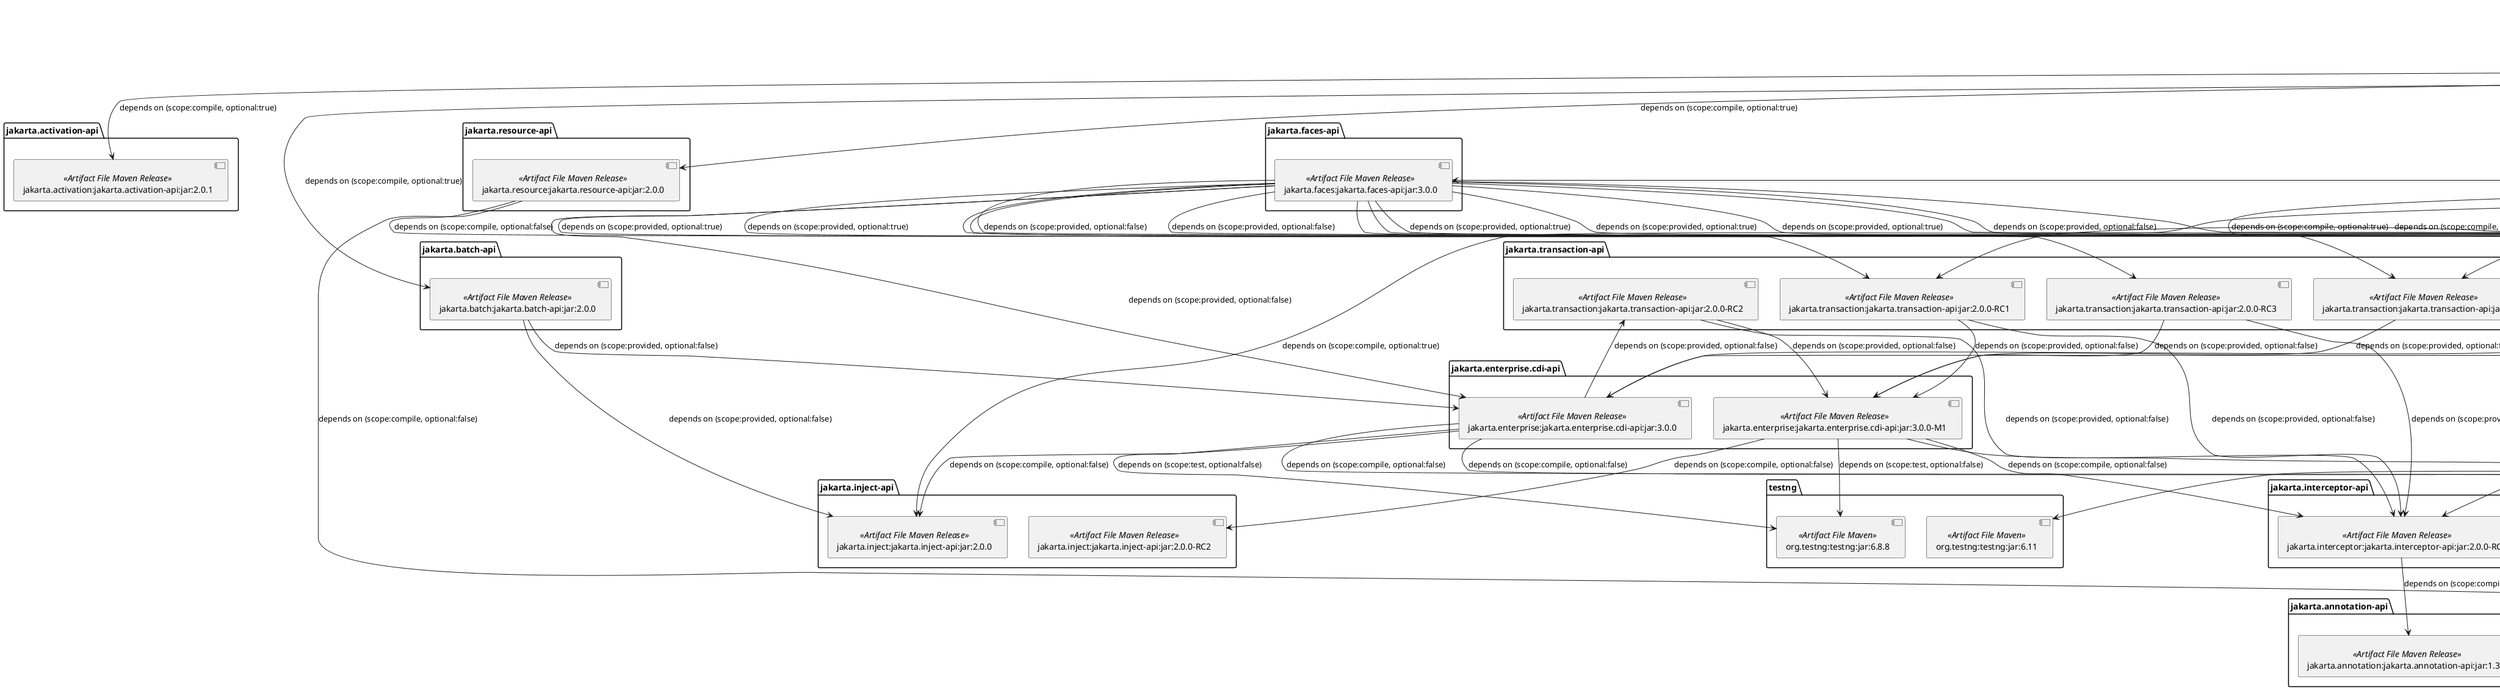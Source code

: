 @startuml
skinparam componentStyle uml2

  folder "jakarta.jakartaee-api" {
      [jakarta.platform:jakarta.jakartaee-api:jar:9.1.0] <<Artifact File Maven Platform Release>> as n28587
  }
  folder "jakarta.activation-api" {
      [jakarta.activation:jakarta.activation-api:jar:2.0.1] <<Artifact File Maven Release>> as n28230
  }
  folder "jakarta.resource-api" {
      [jakarta.resource:jakarta.resource-api:jar:2.0.0] <<Artifact File Maven Release>> as n22604
  }
  folder "jakarta.annotation-api" {
      [jakarta.annotation:jakarta.annotation-api:jar:2.0.0] <<Artifact File Maven Release>> as n7620
  }
  folder "jakarta.transaction-api" {
      [jakarta.transaction:jakarta.transaction-api:jar:2.0.0-RC1] <<Artifact File Maven Release>> as n4855
  }
  folder "jakarta.enterprise.cdi-api" {
      [jakarta.enterprise:jakarta.enterprise.cdi-api:jar:3.0.0-M1] <<Artifact File Maven Release>> as n110590
  }
  folder "testng" {
      [org.testng:testng:jar:6.8.8] <<Artifact File Maven>> as n16350
  }
  folder "jakarta.interceptor-api" {
      [jakarta.interceptor:jakarta.interceptor-api:jar:2.0.0-RC1] <<Artifact File Maven Release>> as n134802
  }
  folder "jakarta.annotation-api" {
      [jakarta.annotation:jakarta.annotation-api:jar:1.3.5] <<Artifact File Maven Release>> as n84174
  }
  folder "jakarta.inject-api" {
      [jakarta.inject:jakarta.inject-api:jar:2.0.0-RC2] <<Artifact File Maven Release>> as n154562
  }
  folder "jakarta.el-api" {
      [jakarta.el:jakarta.el-api:jar:4.0.0-RC1] <<Artifact File Maven Release>> as n552
  }
  folder "jakarta.interceptor-api" {
      [jakarta.interceptor:jakarta.interceptor-api:jar:2.0.0-RC1] <<Artifact File Maven Release>> as n134802
  }
  folder "jakarta.annotation-api" {
      [jakarta.annotation:jakarta.annotation-api:jar:1.3.5] <<Artifact File Maven Release>> as n84174
  }
  folder "jakarta.authorization-api" {
      [jakarta.authorization:jakarta.authorization-api:jar:2.0.0] <<Artifact File Maven Release>> as n20672
  }
  folder "jakarta.servlet-api" {
      [jakarta.servlet:jakarta.servlet-api:jar:5.0.0] <<Artifact File Maven Release>> as n7621
  }
  folder "jakarta.jms-api" {
      [jakarta.jms:jakarta.jms-api:jar:3.0.0] <<Artifact File Maven Release>> as n22603
  }
  folder "jakarta.xml.ws-api" {
      [jakarta.xml.ws:jakarta.xml.ws-api:jar:3.0.1] <<Artifact File Maven Release>> as n28236
  }
  folder "jakarta.xml.bind-api" {
      [jakarta.xml.bind:jakarta.xml.bind-api:jar:3.0.1] <<Artifact File Maven Release>> as n28235
  }
  folder "jakarta.activation" {
      [com.sun.activation:jakarta.activation:jar:2.0.1] <<Artifact File Maven>> as n29580
  }
  folder "jakarta.xml.soap-api" {
      [jakarta.xml.soap:jakarta.xml.soap-api:jar:2.0.1] <<Artifact File Maven Release>> as n28237
  }
  folder "junit" {
      [junit:junit:jar:4.13.2] <<Artifact File Maven>> as n55364
  }
  folder "jakarta.activation" {
      [com.sun.activation:jakarta.activation:jar:2.0.1] <<Artifact File Maven>> as n29580
  }
  folder "jakarta.jws-api" {
      [jakarta.jws:jakarta.jws-api:jar:3.0.0] <<Artifact File Maven Release>> as n16706
  }
  folder "jakarta.xml.soap-api" {
      [jakarta.xml.soap:jakarta.xml.soap-api:jar:2.0.1] <<Artifact File Maven Release>> as n28237
  }
  folder "junit" {
      [junit:junit:jar:4.13.2] <<Artifact File Maven>> as n55364
  }
  folder "jakarta.activation" {
      [com.sun.activation:jakarta.activation:jar:2.0.1] <<Artifact File Maven>> as n29580
  }
  folder "jakarta.jakartaee-web-api" {
      [jakarta.platform:jakarta.jakartaee-web-api:jar:9.1.0] <<Artifact File Maven Release>> as n27725
  }
  folder "jakarta.servlet.jsp-api" {
      [jakarta.servlet.jsp:jakarta.servlet.jsp-api:jar:3.0.0] <<Artifact File Maven Release>> as n16703
  }
  folder "jakarta.el-api" {
      [jakarta.el:jakarta.el-api:jar:4.0.0] <<Artifact File Maven Release>> as n7623
  }
  folder "jakarta.servlet-api" {
      [jakarta.servlet:jakarta.servlet-api:jar:5.0.0] <<Artifact File Maven Release>> as n7621
  }
  folder "jakarta.json-api" {
      [jakarta.json:jakarta.json-api:jar:2.0.1] <<Artifact File Maven Release>> as n27768
  }
  folder "jakarta.faces-api" {
      [jakarta.faces:jakarta.faces-api:jar:3.0.0] <<Artifact File Maven Release>> as n22602
  }
  folder "jakarta.enterprise.cdi-api" {
      [jakarta.enterprise:jakarta.enterprise.cdi-api:jar:3.0.0] <<Artifact File Maven Release>> as n7618
  }
  folder "jakarta.interceptor-api" {
      [jakarta.interceptor:jakarta.interceptor-api:jar:2.0.0] <<Artifact File Maven Release>> as n7619
  }
  folder "jakarta.annotation-api" {
      [jakarta.annotation:jakarta.annotation-api:jar:2.0.0] <<Artifact File Maven Release>> as n7620
  }
  folder "jakarta.transaction-api" {
      [jakarta.transaction:jakarta.transaction-api:jar:2.0.0-RC2] <<Artifact File Maven Release>> as n5810
  }
  folder "jakarta.enterprise.cdi-api" {
      [jakarta.enterprise:jakarta.enterprise.cdi-api:jar:3.0.0-M1] <<Artifact File Maven Release>> as n110590
  }
  folder "testng" {
      [org.testng:testng:jar:6.8.8] <<Artifact File Maven>> as n16350
  }
  folder "jakarta.interceptor-api" {
      [jakarta.interceptor:jakarta.interceptor-api:jar:2.0.0-RC1] <<Artifact File Maven Release>> as n134802
  }
  folder "jakarta.annotation-api" {
      [jakarta.annotation:jakarta.annotation-api:jar:1.3.5] <<Artifact File Maven Release>> as n84174
  }
  folder "jakarta.inject-api" {
      [jakarta.inject:jakarta.inject-api:jar:2.0.0-RC2] <<Artifact File Maven Release>> as n154562
  }
  folder "jakarta.el-api" {
      [jakarta.el:jakarta.el-api:jar:4.0.0-RC1] <<Artifact File Maven Release>> as n552
  }
  folder "jakarta.interceptor-api" {
      [jakarta.interceptor:jakarta.interceptor-api:jar:2.0.0-RC1] <<Artifact File Maven Release>> as n134802
  }
  folder "jakarta.annotation-api" {
      [jakarta.annotation:jakarta.annotation-api:jar:1.3.5] <<Artifact File Maven Release>> as n84174
  }
  folder "jakarta.el-api" {
      [jakarta.el:jakarta.el-api:jar:4.0.0] <<Artifact File Maven Release>> as n7623
  }
  folder "jakarta.inject-api" {
      [jakarta.inject:jakarta.inject-api:jar:2.0.0] <<Artifact File Maven Release>> as n7622
  }
  folder "jakarta.ejb-api" {
      [jakarta.ejb:jakarta.ejb-api:jar:4.0.0-RC2] <<Artifact File Maven Release>> as n5809
  }
  folder "jakarta.transaction-api" {
      [jakarta.transaction:jakarta.transaction-api:jar:2.0.0-RC1] <<Artifact File Maven Release>> as n4855
  }
  folder "jakarta.enterprise.cdi-api" {
      [jakarta.enterprise:jakarta.enterprise.cdi-api:jar:3.0.0-M1] <<Artifact File Maven Release>> as n110590
  }
  folder "testng" {
      [org.testng:testng:jar:6.8.8] <<Artifact File Maven>> as n16350
  }
  folder "jakarta.interceptor-api" {
      [jakarta.interceptor:jakarta.interceptor-api:jar:2.0.0-RC1] <<Artifact File Maven Release>> as n134802
  }
  folder "jakarta.annotation-api" {
      [jakarta.annotation:jakarta.annotation-api:jar:1.3.5] <<Artifact File Maven Release>> as n84174
  }
  folder "jakarta.inject-api" {
      [jakarta.inject:jakarta.inject-api:jar:2.0.0-RC2] <<Artifact File Maven Release>> as n154562
  }
  folder "jakarta.el-api" {
      [jakarta.el:jakarta.el-api:jar:4.0.0-RC1] <<Artifact File Maven Release>> as n552
  }
  folder "jakarta.interceptor-api" {
      [jakarta.interceptor:jakarta.interceptor-api:jar:2.0.0-RC1] <<Artifact File Maven Release>> as n134802
  }
  folder "jakarta.annotation-api" {
      [jakarta.annotation:jakarta.annotation-api:jar:1.3.5] <<Artifact File Maven Release>> as n84174
  }
  folder "testng" {
      [org.testng:testng:jar:6.8.8] <<Artifact File Maven>> as n16350
  }
  folder "jakarta.servlet.jsp-api" {
      [jakarta.servlet.jsp:jakarta.servlet.jsp-api:jar:3.0.0] <<Artifact File Maven Release>> as n16703
  }
  folder "jakarta.el-api" {
      [jakarta.el:jakarta.el-api:jar:4.0.0] <<Artifact File Maven Release>> as n7623
  }
  folder "jakarta.servlet-api" {
      [jakarta.servlet:jakarta.servlet-api:jar:5.0.0] <<Artifact File Maven Release>> as n7621
  }
  folder "jakarta.websocket-api" {
      [jakarta.websocket:jakarta.websocket-api:jar:2.0.0] <<Artifact File Maven>> as n27767
  }
  folder "jakarta.servlet-api" {
      [jakarta.servlet:jakarta.servlet-api:jar:5.0.0] <<Artifact File Maven Release>> as n7621
  }
  folder "jakarta.json-api" {
      [jakarta.json:jakarta.json-api:jar:2.0.0] <<Artifact File Maven Release>> as n159667
  }
  folder "jakarta.xml.bind-api" {
      [jakarta.xml.bind:jakarta.xml.bind-api:jar:3.0.0] <<Artifact File Maven Release>> as n160130
  }
  folder "jakarta.activation" {
      [com.sun.activation:jakarta.activation:jar:2.0.0] <<Artifact File Maven>> as n161533
  }
  folder "jakarta.transaction-api" {
      [jakarta.transaction:jakarta.transaction-api:jar:2.0.0-RC3] <<Artifact File Maven Release>> as n214091
  }
  folder "jakarta.interceptor-api" {
      [jakarta.interceptor:jakarta.interceptor-api:jar:2.0.0-RC1] <<Artifact File Maven Release>> as n134802
  }
  folder "jakarta.annotation-api" {
      [jakarta.annotation:jakarta.annotation-api:jar:1.3.5] <<Artifact File Maven Release>> as n84174
  }
  folder "jakarta.enterprise.cdi-api" {
      [jakarta.enterprise:jakarta.enterprise.cdi-api:jar:3.0.0-M1] <<Artifact File Maven Release>> as n110590
  }
  folder "testng" {
      [org.testng:testng:jar:6.8.8] <<Artifact File Maven>> as n16350
  }
  folder "jakarta.interceptor-api" {
      [jakarta.interceptor:jakarta.interceptor-api:jar:2.0.0-RC1] <<Artifact File Maven Release>> as n134802
  }
  folder "jakarta.annotation-api" {
      [jakarta.annotation:jakarta.annotation-api:jar:1.3.5] <<Artifact File Maven Release>> as n84174
  }
  folder "jakarta.inject-api" {
      [jakarta.inject:jakarta.inject-api:jar:2.0.0-RC2] <<Artifact File Maven Release>> as n154562
  }
  folder "jakarta.el-api" {
      [jakarta.el:jakarta.el-api:jar:4.0.0-RC1] <<Artifact File Maven Release>> as n552
  }
  folder "jakarta.validation-api" {
      [jakarta.validation:jakarta.validation-api:jar:3.0.0] <<Artifact File Maven Release>> as n27770
  }
  folder "testng" {
      [org.testng:testng:jar:6.11] <<Artifact File Maven>> as n38377
  }
  folder "jakarta.faces" {
      [org.glassfish:jakarta.faces:jar:sources:3.0.0-RC5] <<Artifact File Maven>> as n230933
  }
  folder "jakarta.persistence-api" {
      [jakarta.persistence:jakarta.persistence-api:jar:3.0.0] <<Artifact File Maven Release>> as n16704
  }
  folder "jakarta.ejb-api" {
      [jakarta.ejb:jakarta.ejb-api:jar:4.0.0-RC2] <<Artifact File Maven Release>> as n5809
  }
  folder "jakarta.transaction-api" {
      [jakarta.transaction:jakarta.transaction-api:jar:2.0.0-RC1] <<Artifact File Maven Release>> as n4855
  }
  folder "jakarta.enterprise.cdi-api" {
      [jakarta.enterprise:jakarta.enterprise.cdi-api:jar:3.0.0-M1] <<Artifact File Maven Release>> as n110590
  }
  folder "testng" {
      [org.testng:testng:jar:6.8.8] <<Artifact File Maven>> as n16350
  }
  folder "jakarta.interceptor-api" {
      [jakarta.interceptor:jakarta.interceptor-api:jar:2.0.0-RC1] <<Artifact File Maven Release>> as n134802
  }
  folder "jakarta.annotation-api" {
      [jakarta.annotation:jakarta.annotation-api:jar:1.3.5] <<Artifact File Maven Release>> as n84174
  }
  folder "jakarta.inject-api" {
      [jakarta.inject:jakarta.inject-api:jar:2.0.0-RC2] <<Artifact File Maven Release>> as n154562
  }
  folder "jakarta.el-api" {
      [jakarta.el:jakarta.el-api:jar:4.0.0-RC1] <<Artifact File Maven Release>> as n552
  }
  folder "jakarta.interceptor-api" {
      [jakarta.interceptor:jakarta.interceptor-api:jar:2.0.0-RC1] <<Artifact File Maven Release>> as n134802
  }
  folder "jakarta.annotation-api" {
      [jakarta.annotation:jakarta.annotation-api:jar:1.3.5] <<Artifact File Maven Release>> as n84174
  }
  folder "jakarta.servlet.jsp.jstl-api" {
      [jakarta.servlet.jsp.jstl:jakarta.servlet.jsp.jstl-api:jar:2.0.0] <<Artifact File Maven Release>> as n27766
  }
  folder "jakarta.servlet-api" {
      [jakarta.servlet:jakarta.servlet-api:jar:5.0.0] <<Artifact File Maven Release>> as n7621
  }
  folder "jakarta.servlet.jsp-api" {
      [jakarta.servlet.jsp:jakarta.servlet.jsp-api:jar:3.0.0] <<Artifact File Maven Release>> as n16703
  }
  folder "jakarta.el-api" {
      [jakarta.el:jakarta.el-api:jar:4.0.0] <<Artifact File Maven Release>> as n7623
  }
  folder "jakarta.servlet-api" {
      [jakarta.servlet:jakarta.servlet-api:jar:5.0.0] <<Artifact File Maven Release>> as n7621
  }
  folder "jakarta.xml.bind-api" {
      [jakarta.xml.bind:jakarta.xml.bind-api:jar:3.0.0] <<Artifact File Maven Release>> as n160130
  }
  folder "jakarta.activation" {
      [com.sun.activation:jakarta.activation:jar:2.0.0] <<Artifact File Maven>> as n161533
  }
  folder "jakarta.el-api" {
      [jakarta.el:jakarta.el-api:jar:4.0.0] <<Artifact File Maven Release>> as n7623
  }
  folder "jakarta.xml.ws-api" {
      [jakarta.xml.ws:jakarta.xml.ws-api:jar:3.0.0] <<Artifact File Maven Release>> as n160131
  }
  folder "jakarta.xml.soap-api" {
      [jakarta.xml.soap:jakarta.xml.soap-api:jar:2.0.0] <<Artifact File Maven Release>> as n160132
  }
  folder "jakarta.activation" {
      [com.sun.activation:jakarta.activation:jar:2.0.0] <<Artifact File Maven>> as n161533
  }
  folder "junit" {
      [junit:junit:jar:4.12] <<Artifact File Maven>> as n4232
  }
  folder "jakarta.xml.bind-api" {
      [jakarta.xml.bind:jakarta.xml.bind-api:jar:3.0.0] <<Artifact File Maven Release>> as n160130
  }
  folder "jakarta.activation" {
      [com.sun.activation:jakarta.activation:jar:2.0.0] <<Artifact File Maven>> as n161533
  }
  folder "jakarta.jws-api" {
      [jakarta.jws:jakarta.jws-api:jar:3.0.0] <<Artifact File Maven Release>> as n16706
  }
  folder "jakarta.annotation-api" {
      [jakarta.annotation:jakarta.annotation-api:jar:2.0.0] <<Artifact File Maven Release>> as n7620
  }
  folder "jakarta.el-api" {
      [jakarta.el:jakarta.el-api:jar:4.0.0] <<Artifact File Maven Release>> as n7623
  }
  folder "jakarta.el-api" {
      [jakarta.el:jakarta.el-api:jar:4.0.0] <<Artifact File Maven Release>> as n7623
  }
  folder "jakarta.websocket-api" {
      [jakarta.websocket:jakarta.websocket-api:jar:2.0.0] <<Artifact File Maven>> as n27767
  }
  folder "jakarta.servlet.jsp.jstl-api" {
      [jakarta.servlet.jsp.jstl:jakarta.servlet.jsp.jstl-api:jar:2.0.0] <<Artifact File Maven Release>> as n27766
  }
  folder "jakarta.servlet-api" {
      [jakarta.servlet:jakarta.servlet-api:jar:5.0.0] <<Artifact File Maven Release>> as n7621
  }
  folder "jakarta.servlet.jsp-api" {
      [jakarta.servlet.jsp:jakarta.servlet.jsp-api:jar:3.0.0] <<Artifact File Maven Release>> as n16703
  }
  folder "jakarta.el-api" {
      [jakarta.el:jakarta.el-api:jar:4.0.0] <<Artifact File Maven Release>> as n7623
  }
  folder "jakarta.servlet-api" {
      [jakarta.servlet:jakarta.servlet-api:jar:5.0.0] <<Artifact File Maven Release>> as n7621
  }
  folder "jakarta.xml.bind-api" {
      [jakarta.xml.bind:jakarta.xml.bind-api:jar:3.0.0] <<Artifact File Maven Release>> as n160130
  }
  folder "jakarta.activation" {
      [com.sun.activation:jakarta.activation:jar:2.0.0] <<Artifact File Maven>> as n161533
  }
  folder "jakarta.el-api" {
      [jakarta.el:jakarta.el-api:jar:4.0.0] <<Artifact File Maven Release>> as n7623
  }
  folder "jakarta.validation-api" {
      [jakarta.validation:jakarta.validation-api:jar:3.0.0] <<Artifact File Maven Release>> as n27770
  }
  folder "testng" {
      [org.testng:testng:jar:6.11] <<Artifact File Maven>> as n38377
  }
  folder "jakarta.faces" {
      [org.glassfish:jakarta.faces:jar:3.0.0] <<Artifact File Maven>> as n27773
  }
  folder "jakarta.authentication-api" {
      [jakarta.authentication:jakarta.authentication-api:jar:2.0.0] <<Artifact File Maven Release>> as n27771
  }
  folder "jakarta.interceptor-api" {
      [jakarta.interceptor:jakarta.interceptor-api:jar:2.0.0] <<Artifact File Maven Release>> as n7619
  }
  folder "jakarta.annotation-api" {
      [jakarta.annotation:jakarta.annotation-api:jar:2.0.0] <<Artifact File Maven Release>> as n7620
  }
  folder "jakarta.enterprise.cdi-api" {
      [jakarta.enterprise:jakarta.enterprise.cdi-api:jar:3.0.0] <<Artifact File Maven Release>> as n7618
  }
  folder "jakarta.interceptor-api" {
      [jakarta.interceptor:jakarta.interceptor-api:jar:2.0.0] <<Artifact File Maven Release>> as n7619
  }
  folder "jakarta.annotation-api" {
      [jakarta.annotation:jakarta.annotation-api:jar:2.0.0] <<Artifact File Maven Release>> as n7620
  }
  folder "jakarta.transaction-api" {
      [jakarta.transaction:jakarta.transaction-api:jar:2.0.0-RC2] <<Artifact File Maven Release>> as n5810
  }
  folder "jakarta.enterprise.cdi-api" {
      [jakarta.enterprise:jakarta.enterprise.cdi-api:jar:3.0.0-M1] <<Artifact File Maven Release>> as n110590
  }
  folder "testng" {
      [org.testng:testng:jar:6.8.8] <<Artifact File Maven>> as n16350
  }
  folder "jakarta.interceptor-api" {
      [jakarta.interceptor:jakarta.interceptor-api:jar:2.0.0-RC1] <<Artifact File Maven Release>> as n134802
  }
  folder "jakarta.annotation-api" {
      [jakarta.annotation:jakarta.annotation-api:jar:1.3.5] <<Artifact File Maven Release>> as n84174
  }
  folder "jakarta.inject-api" {
      [jakarta.inject:jakarta.inject-api:jar:2.0.0-RC2] <<Artifact File Maven Release>> as n154562
  }
  folder "jakarta.el-api" {
      [jakarta.el:jakarta.el-api:jar:4.0.0-RC1] <<Artifact File Maven Release>> as n552
  }
  folder "jakarta.interceptor-api" {
      [jakarta.interceptor:jakarta.interceptor-api:jar:2.0.0-RC1] <<Artifact File Maven Release>> as n134802
  }
  folder "jakarta.annotation-api" {
      [jakarta.annotation:jakarta.annotation-api:jar:1.3.5] <<Artifact File Maven Release>> as n84174
  }
  folder "jakarta.el-api" {
      [jakarta.el:jakarta.el-api:jar:4.0.0] <<Artifact File Maven Release>> as n7623
  }
  folder "jakarta.inject-api" {
      [jakarta.inject:jakarta.inject-api:jar:2.0.0] <<Artifact File Maven Release>> as n7622
  }
  folder "jakarta.ejb-api" {
      [jakarta.ejb:jakarta.ejb-api:jar:4.0.0-RC2] <<Artifact File Maven Release>> as n5809
  }
  folder "jakarta.transaction-api" {
      [jakarta.transaction:jakarta.transaction-api:jar:2.0.0-RC1] <<Artifact File Maven Release>> as n4855
  }
  folder "jakarta.enterprise.cdi-api" {
      [jakarta.enterprise:jakarta.enterprise.cdi-api:jar:3.0.0-M1] <<Artifact File Maven Release>> as n110590
  }
  folder "testng" {
      [org.testng:testng:jar:6.8.8] <<Artifact File Maven>> as n16350
  }
  folder "jakarta.interceptor-api" {
      [jakarta.interceptor:jakarta.interceptor-api:jar:2.0.0-RC1] <<Artifact File Maven Release>> as n134802
  }
  folder "jakarta.annotation-api" {
      [jakarta.annotation:jakarta.annotation-api:jar:1.3.5] <<Artifact File Maven Release>> as n84174
  }
  folder "jakarta.inject-api" {
      [jakarta.inject:jakarta.inject-api:jar:2.0.0-RC2] <<Artifact File Maven Release>> as n154562
  }
  folder "jakarta.el-api" {
      [jakarta.el:jakarta.el-api:jar:4.0.0-RC1] <<Artifact File Maven Release>> as n552
  }
  folder "jakarta.interceptor-api" {
      [jakarta.interceptor:jakarta.interceptor-api:jar:2.0.0-RC1] <<Artifact File Maven Release>> as n134802
  }
  folder "jakarta.annotation-api" {
      [jakarta.annotation:jakarta.annotation-api:jar:1.3.5] <<Artifact File Maven Release>> as n84174
  }
  folder "testng" {
      [org.testng:testng:jar:6.8.8] <<Artifact File Maven>> as n16350
  }
  folder "jakarta.ws.rs-api" {
      [jakarta.ws.rs:jakarta.ws.rs-api:jar:3.0.0] <<Artifact File Maven>> as n16705
  }
  folder "jakarta.security.enterprise-api" {
      [jakarta.security.enterprise:jakarta.security.enterprise-api:jar:2.0.0] <<Artifact File Maven>> as n27772
  }
  folder "jakarta.json.bind-api" {
      [jakarta.json.bind:jakarta.json.bind-api:jar:2.0.0] <<Artifact File Maven Release>> as n27769
  }
  folder "junit" {
      [junit:junit:jar:4.12] <<Artifact File Maven>> as n4232
  }
  folder "jakarta.json-api" {
      [jakarta.json:jakarta.json-api:jar:2.0.0] <<Artifact File Maven Release>> as n159667
  }
  folder "jakarta.ejb-api" {
      [jakarta.ejb:jakarta.ejb-api:jar:4.0.0] <<Artifact File Maven Release>> as n22605
  }
  folder "jakarta.transaction-api" {
      [jakarta.transaction:jakarta.transaction-api:jar:2.0.0] <<Artifact File Maven Release>> as n22601
  }
  folder "jakarta.interceptor-api" {
      [jakarta.interceptor:jakarta.interceptor-api:jar:2.0.0-RC1] <<Artifact File Maven Release>> as n134802
  }
  folder "jakarta.annotation-api" {
      [jakarta.annotation:jakarta.annotation-api:jar:1.3.5] <<Artifact File Maven Release>> as n84174
  }
  folder "jakarta.enterprise.cdi-api" {
      [jakarta.enterprise:jakarta.enterprise.cdi-api:jar:3.0.0-M1] <<Artifact File Maven Release>> as n110590
  }
  folder "testng" {
      [org.testng:testng:jar:6.8.8] <<Artifact File Maven>> as n16350
  }
  folder "jakarta.interceptor-api" {
      [jakarta.interceptor:jakarta.interceptor-api:jar:2.0.0-RC1] <<Artifact File Maven Release>> as n134802
  }
  folder "jakarta.annotation-api" {
      [jakarta.annotation:jakarta.annotation-api:jar:1.3.5] <<Artifact File Maven Release>> as n84174
  }
  folder "jakarta.inject-api" {
      [jakarta.inject:jakarta.inject-api:jar:2.0.0-RC2] <<Artifact File Maven Release>> as n154562
  }
  folder "jakarta.el-api" {
      [jakarta.el:jakarta.el-api:jar:4.0.0-RC1] <<Artifact File Maven Release>> as n552
  }
  folder "jakarta.persistence-api" {
      [jakarta.persistence:jakarta.persistence-api:jar:3.0.0] <<Artifact File Maven Release>> as n16704
  }
  folder "jakarta.transaction-api" {
      [jakarta.transaction:jakarta.transaction-api:jar:2.0.0] <<Artifact File Maven Release>> as n22601
  }
  folder "jakarta.interceptor-api" {
      [jakarta.interceptor:jakarta.interceptor-api:jar:2.0.0-RC1] <<Artifact File Maven Release>> as n134802
  }
  folder "jakarta.annotation-api" {
      [jakarta.annotation:jakarta.annotation-api:jar:1.3.5] <<Artifact File Maven Release>> as n84174
  }
  folder "jakarta.enterprise.cdi-api" {
      [jakarta.enterprise:jakarta.enterprise.cdi-api:jar:3.0.0-M1] <<Artifact File Maven Release>> as n110590
  }
  folder "testng" {
      [org.testng:testng:jar:6.8.8] <<Artifact File Maven>> as n16350
  }
  folder "jakarta.interceptor-api" {
      [jakarta.interceptor:jakarta.interceptor-api:jar:2.0.0-RC1] <<Artifact File Maven Release>> as n134802
  }
  folder "jakarta.annotation-api" {
      [jakarta.annotation:jakarta.annotation-api:jar:1.3.5] <<Artifact File Maven Release>> as n84174
  }
  folder "jakarta.inject-api" {
      [jakarta.inject:jakarta.inject-api:jar:2.0.0-RC2] <<Artifact File Maven Release>> as n154562
  }
  folder "jakarta.el-api" {
      [jakarta.el:jakarta.el-api:jar:4.0.0-RC1] <<Artifact File Maven Release>> as n552
  }
  folder "jakarta.inject-api" {
      [jakarta.inject:jakarta.inject-api:jar:2.0.0] <<Artifact File Maven Release>> as n7622
  }
  folder "jakarta.servlet-api" {
      [jakarta.servlet:jakarta.servlet-api:jar:5.0.0] <<Artifact File Maven Release>> as n7621
  }
  folder "jakarta.annotation-api" {
      [jakarta.annotation:jakarta.annotation-api:jar:2.0.0] <<Artifact File Maven Release>> as n7620
  }
  folder "jakarta.mail-api" {
      [jakarta.mail:jakarta.mail-api:jar:2.0.1] <<Artifact File Maven Release>> as n28231
  }
  folder "jakarta.activation" {
      [com.sun.activation:jakarta.activation:jar:2.0.1] <<Artifact File Maven>> as n29580
  }
  folder "jakarta.jws-api" {
      [jakarta.jws:jakarta.jws-api:jar:3.0.0] <<Artifact File Maven Release>> as n16706
  }
  folder "jakarta.xml.bind-api" {
      [jakarta.xml.bind:jakarta.xml.bind-api:jar:3.0.1] <<Artifact File Maven Release>> as n28235
  }
  folder "jakarta.activation" {
      [com.sun.activation:jakarta.activation:jar:2.0.1] <<Artifact File Maven>> as n29580
  }
  folder "jakarta.enterprise.concurrent-api" {
      [jakarta.enterprise.concurrent:jakarta.enterprise.concurrent-api:jar:2.0.0] <<Artifact File Maven Release>> as n28233
  }
  folder "junit" {
      [junit:junit:jar:4.13] <<Artifact File Maven>> as n162460
  }
  folder "jakarta.faces" {
      [org.glassfish:jakarta.faces:jar:3.0.0] <<Artifact File Maven>> as n27773
  }
  folder "jakarta.mail" {
      [com.sun.mail:jakarta.mail:jar:2.0.1] <<Artifact File Maven>> as n28232
  }
  folder "jakarta.batch-api" {
      [jakarta.batch:jakarta.batch-api:jar:2.0.0] <<Artifact File Maven Release>> as n28234
  }
  folder "jakarta.enterprise.cdi-api" {
      [jakarta.enterprise:jakarta.enterprise.cdi-api:jar:3.0.0] <<Artifact File Maven Release>> as n7618
  }
  folder "jakarta.interceptor-api" {
      [jakarta.interceptor:jakarta.interceptor-api:jar:2.0.0] <<Artifact File Maven Release>> as n7619
  }
  folder "jakarta.annotation-api" {
      [jakarta.annotation:jakarta.annotation-api:jar:2.0.0] <<Artifact File Maven Release>> as n7620
  }
  folder "jakarta.transaction-api" {
      [jakarta.transaction:jakarta.transaction-api:jar:2.0.0-RC2] <<Artifact File Maven Release>> as n5810
  }
  folder "jakarta.enterprise.cdi-api" {
      [jakarta.enterprise:jakarta.enterprise.cdi-api:jar:3.0.0-M1] <<Artifact File Maven Release>> as n110590
  }
  folder "testng" {
      [org.testng:testng:jar:6.8.8] <<Artifact File Maven>> as n16350
  }
  folder "jakarta.interceptor-api" {
      [jakarta.interceptor:jakarta.interceptor-api:jar:2.0.0-RC1] <<Artifact File Maven Release>> as n134802
  }
  folder "jakarta.annotation-api" {
      [jakarta.annotation:jakarta.annotation-api:jar:1.3.5] <<Artifact File Maven Release>> as n84174
  }
  folder "jakarta.inject-api" {
      [jakarta.inject:jakarta.inject-api:jar:2.0.0-RC2] <<Artifact File Maven Release>> as n154562
  }
  folder "jakarta.el-api" {
      [jakarta.el:jakarta.el-api:jar:4.0.0-RC1] <<Artifact File Maven Release>> as n552
  }
  folder "jakarta.interceptor-api" {
      [jakarta.interceptor:jakarta.interceptor-api:jar:2.0.0-RC1] <<Artifact File Maven Release>> as n134802
  }
  folder "jakarta.annotation-api" {
      [jakarta.annotation:jakarta.annotation-api:jar:1.3.5] <<Artifact File Maven Release>> as n84174
  }
  folder "jakarta.el-api" {
      [jakarta.el:jakarta.el-api:jar:4.0.0] <<Artifact File Maven Release>> as n7623
  }
  folder "jakarta.inject-api" {
      [jakarta.inject:jakarta.inject-api:jar:2.0.0] <<Artifact File Maven Release>> as n7622
  }
  folder "jakarta.ejb-api" {
      [jakarta.ejb:jakarta.ejb-api:jar:4.0.0-RC2] <<Artifact File Maven Release>> as n5809
  }
  folder "jakarta.transaction-api" {
      [jakarta.transaction:jakarta.transaction-api:jar:2.0.0-RC1] <<Artifact File Maven Release>> as n4855
  }
  folder "jakarta.enterprise.cdi-api" {
      [jakarta.enterprise:jakarta.enterprise.cdi-api:jar:3.0.0-M1] <<Artifact File Maven Release>> as n110590
  }
  folder "testng" {
      [org.testng:testng:jar:6.8.8] <<Artifact File Maven>> as n16350
  }
  folder "jakarta.interceptor-api" {
      [jakarta.interceptor:jakarta.interceptor-api:jar:2.0.0-RC1] <<Artifact File Maven Release>> as n134802
  }
  folder "jakarta.annotation-api" {
      [jakarta.annotation:jakarta.annotation-api:jar:1.3.5] <<Artifact File Maven Release>> as n84174
  }
  folder "jakarta.inject-api" {
      [jakarta.inject:jakarta.inject-api:jar:2.0.0-RC2] <<Artifact File Maven Release>> as n154562
  }
  folder "jakarta.el-api" {
      [jakarta.el:jakarta.el-api:jar:4.0.0-RC1] <<Artifact File Maven Release>> as n552
  }
  folder "jakarta.interceptor-api" {
      [jakarta.interceptor:jakarta.interceptor-api:jar:2.0.0-RC1] <<Artifact File Maven Release>> as n134802
  }
  folder "jakarta.annotation-api" {
      [jakarta.annotation:jakarta.annotation-api:jar:1.3.5] <<Artifact File Maven Release>> as n84174
  }
  folder "testng" {
      [org.testng:testng:jar:6.8.8] <<Artifact File Maven>> as n16350
  }
  folder "jakarta.inject-api" {
      [jakarta.inject:jakarta.inject-api:jar:2.0.0] <<Artifact File Maven Release>> as n7622
  }

n28587 --> n28230 : depends on (scope:compile, optional:true)
n28587 --> n22604 : depends on (scope:compile, optional:true)
n22604 --> n7620 : depends on (scope:compile, optional:false)
n22604 --> n4855 : depends on (scope:compile, optional:false)
n4855 --> n110590 : depends on (scope:provided, optional:false)
n110590 --> n16350 : depends on (scope:test, optional:false)
n110590 --> n134802 : depends on (scope:compile, optional:false)
n134802 --> n84174 : depends on (scope:compile, optional:false)
n110590 --> n154562 : depends on (scope:compile, optional:false)
n110590 --> n552 : depends on (scope:compile, optional:false)
n4855 --> n134802 : depends on (scope:provided, optional:false)
n28587 --> n20672 : depends on (scope:compile, optional:true)
n20672 --> n7621 : depends on (scope:compile, optional:false)
n28587 --> n22603 : depends on (scope:compile, optional:true)
n28587 --> n28236 : depends on (scope:compile, optional:true)
n28236 --> n28235 : depends on (scope:compile, optional:false)
n28235 --> n29580 : depends on (scope:compile, optional:false)
n28236 --> n28237 : depends on (scope:compile, optional:false)
n28237 --> n55364 : depends on (scope:test, optional:false)
n28237 --> n29580 : depends on (scope:compile, optional:false)
n28236 --> n16706 : depends on (scope:compile, optional:false)
n28587 --> n28237 : depends on (scope:compile, optional:true)
n28587 --> n27725 : depends on (scope:compile, optional:true)
n27725 --> n16703 : depends on (scope:compile, optional:true)
n16703 --> n7623 : depends on (scope:provided, optional:false)
n16703 --> n7621 : depends on (scope:provided, optional:false)
n27725 --> n27768 : depends on (scope:compile, optional:true)
n27725 --> n22602 : depends on (scope:compile, optional:true)
n22602 --> n7618 : depends on (scope:provided, optional:false)
n7618 --> n7619 : depends on (scope:compile, optional:false)
n7619 --> n7620 : depends on (scope:compile, optional:false)
n7618 --> n5810 : depends on (scope:provided, optional:false)
n5810 --> n110590 : depends on (scope:provided, optional:false)
n5810 --> n134802 : depends on (scope:provided, optional:false)
n7618 --> n7623 : depends on (scope:compile, optional:false)
n7618 --> n7622 : depends on (scope:compile, optional:false)
n7618 --> n5809 : depends on (scope:provided, optional:false)
n5809 --> n4855 : depends on (scope:compile, optional:false)
n7618 --> n16350 : depends on (scope:test, optional:false)
n22602 --> n16703 : depends on (scope:provided, optional:true)
n22602 --> n27767 : depends on (scope:provided, optional:false)
n22602 --> n7621 : depends on (scope:provided, optional:false)
n22602 --> n159667 : depends on (scope:provided, optional:true)
n22602 --> n160130 : depends on (scope:provided, optional:true)
n160130 --> n161533 : depends on (scope:compile, optional:false)
n22602 --> n214091 : depends on (scope:provided, optional:true)
n214091 --> n134802 : depends on (scope:provided, optional:false)
n214091 --> n110590 : depends on (scope:provided, optional:false)
n22602 --> n27770 : depends on (scope:provided, optional:false)
n27770 --> n38377 : depends on (scope:test, optional:false)
n22602 --> n230933 : depends on (scope:provided, optional:false)
n22602 --> n16704 : depends on (scope:provided, optional:true)
n22602 --> n5809 : depends on (scope:provided, optional:true)
n22602 --> n27766 : depends on (scope:provided, optional:true)
n27766 --> n7621 : depends on (scope:compile, optional:false)
n27766 --> n16703 : depends on (scope:provided, optional:false)
n27766 --> n160130 : depends on (scope:compile, optional:false)
n27766 --> n7623 : depends on (scope:compile, optional:false)
n22602 --> n160131 : depends on (scope:provided, optional:true)
n160131 --> n160132 : depends on (scope:compile, optional:false)
n160132 --> n161533 : depends on (scope:compile, optional:false)
n160132 --> n4232 : depends on (scope:test, optional:false)
n160131 --> n160130 : depends on (scope:compile, optional:false)
n160131 --> n16706 : depends on (scope:compile, optional:false)
n22602 --> n7620 : depends on (scope:provided, optional:false)
n22602 --> n7623 : depends on (scope:provided, optional:false)
n27725 --> n7623 : depends on (scope:compile, optional:true)
n27725 --> n27767 : depends on (scope:compile, optional:true)
n27725 --> n27766 : depends on (scope:compile, optional:true)
n27725 --> n27770 : depends on (scope:compile, optional:true)
n27725 --> n27773 : depends on (scope:compile, optional:true)
n27725 --> n27771 : depends on (scope:compile, optional:true)
n27725 --> n7619 : depends on (scope:compile, optional:true)
n27725 --> n7618 : depends on (scope:compile, optional:true)
n27725 --> n16705 : depends on (scope:compile, optional:true)
n27725 --> n27772 : depends on (scope:compile, optional:true)
n27725 --> n27769 : depends on (scope:compile, optional:true)
n27769 --> n4232 : depends on (scope:test, optional:false)
n27769 --> n159667 : depends on (scope:provided, optional:false)
n27725 --> n22605 : depends on (scope:compile, optional:true)
n22605 --> n22601 : depends on (scope:compile, optional:false)
n22601 --> n134802 : depends on (scope:provided, optional:false)
n22601 --> n110590 : depends on (scope:provided, optional:false)
n27725 --> n16704 : depends on (scope:compile, optional:true)
n27725 --> n22601 : depends on (scope:compile, optional:true)
n27725 --> n7622 : depends on (scope:compile, optional:true)
n27725 --> n7621 : depends on (scope:compile, optional:true)
n27725 --> n7620 : depends on (scope:compile, optional:true)
n28587 --> n28231 : depends on (scope:compile, optional:true)
n28231 --> n29580 : depends on (scope:provided, optional:false)
n28587 --> n16706 : depends on (scope:compile, optional:true)
n28587 --> n28235 : depends on (scope:compile, optional:true)
n28587 --> n28233 : depends on (scope:compile, optional:true)
n28233 --> n162460 : depends on (scope:test, optional:false)
n28587 --> n27773 : depends on (scope:compile, optional:true)
n28587 --> n28232 : depends on (scope:compile, optional:true)
n28587 --> n28234 : depends on (scope:compile, optional:true)
n28234 --> n7618 : depends on (scope:provided, optional:false)
n28234 --> n7622 : depends on (scope:provided, optional:false)

@enduml
